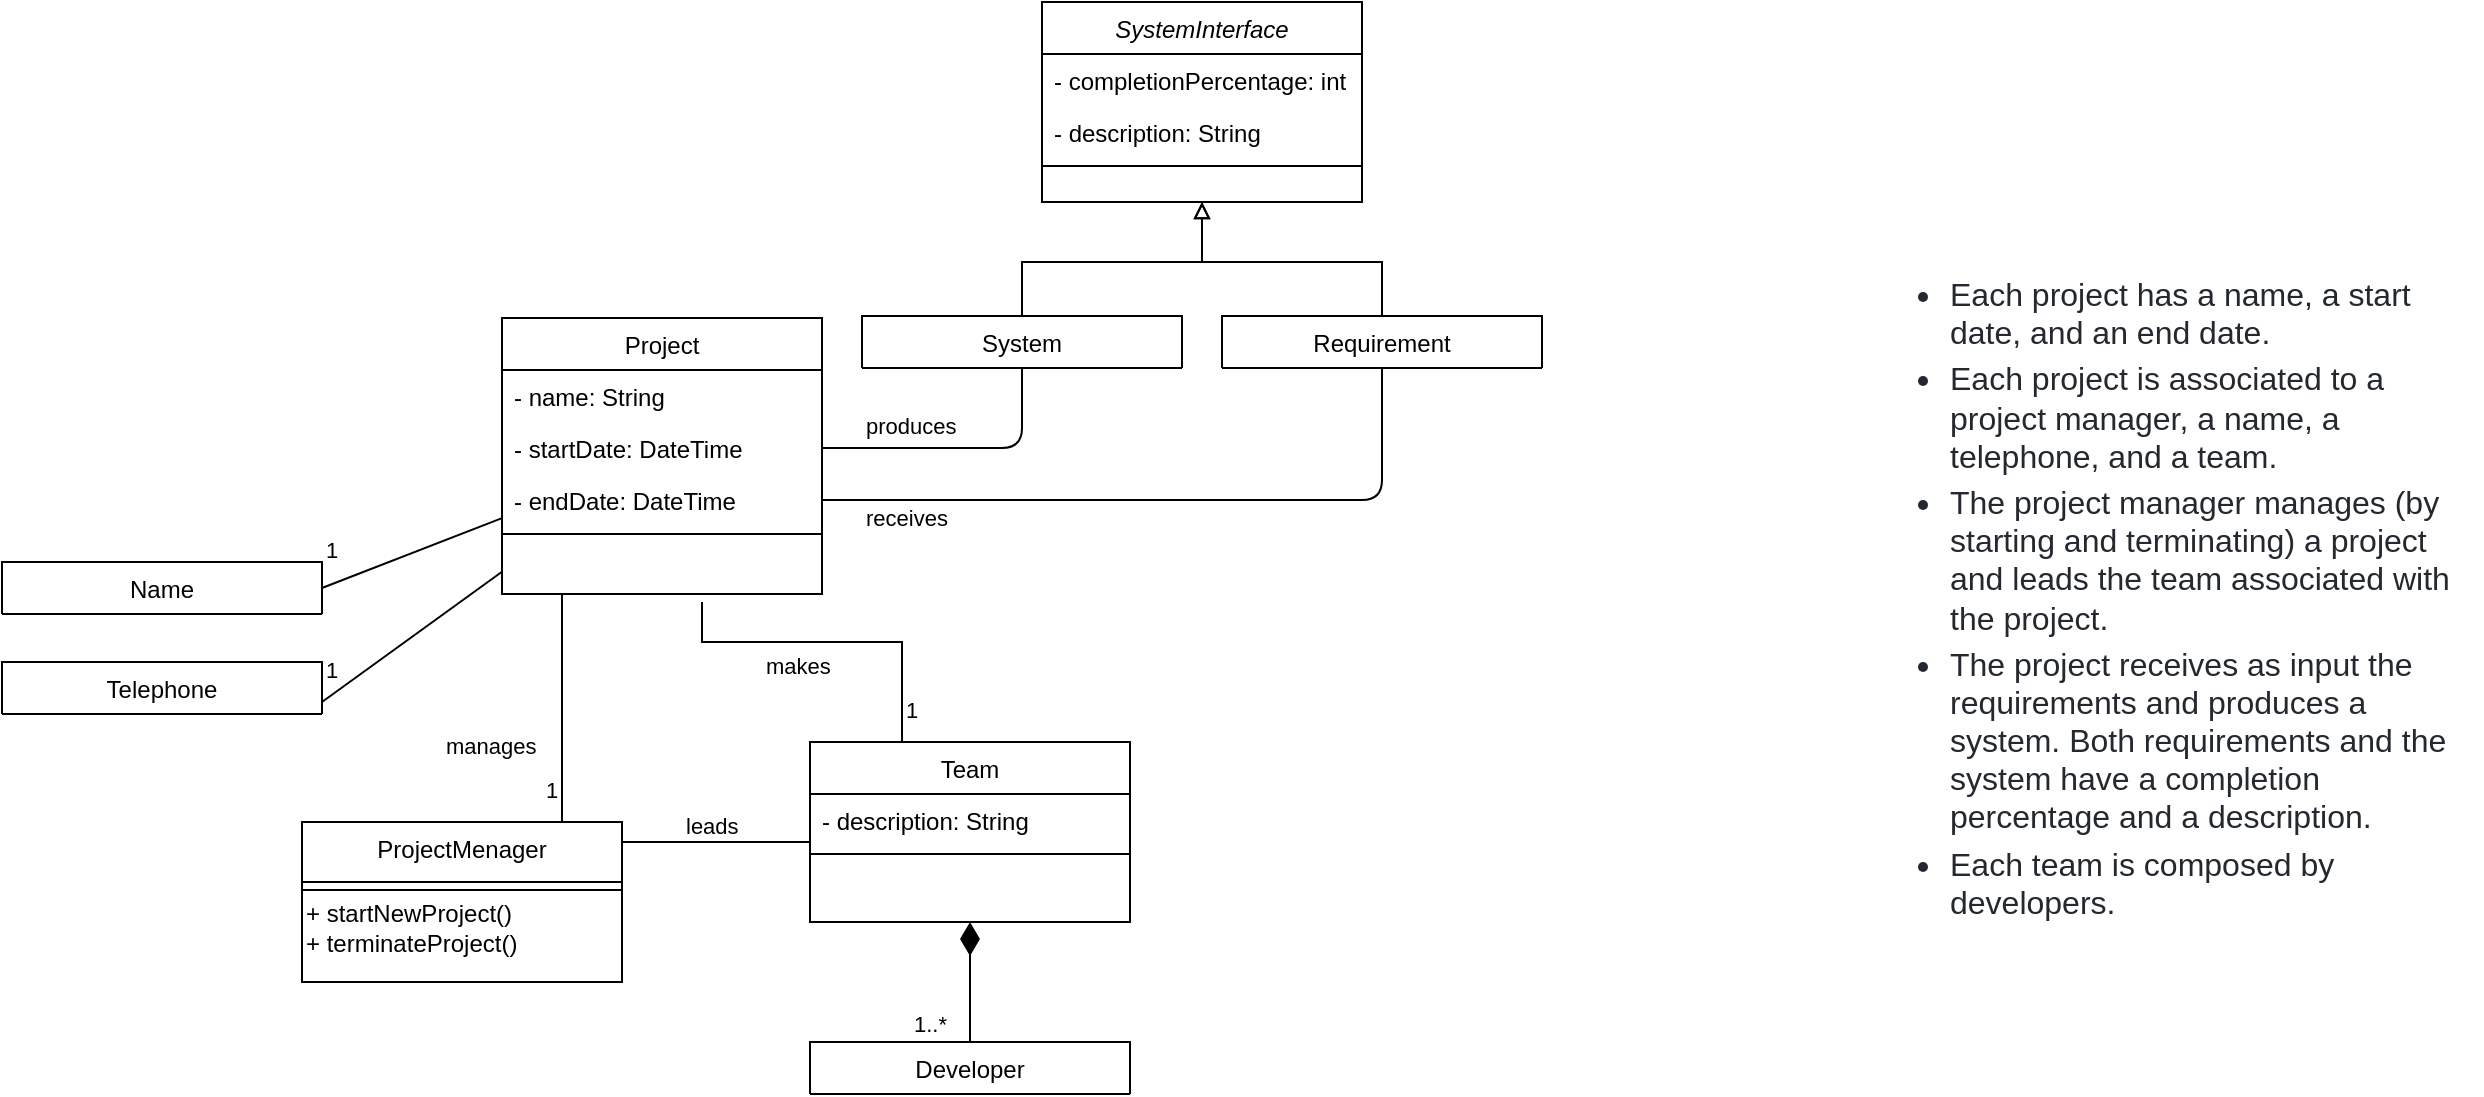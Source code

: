 <mxfile version="15.2.9" type="github">
  <diagram id="C5RBs43oDa-KdzZeNtuy" name="Page-1">
    <mxGraphModel dx="946" dy="515" grid="1" gridSize="10" guides="1" tooltips="1" connect="1" arrows="1" fold="1" page="1" pageScale="1" pageWidth="827" pageHeight="1169" math="0" shadow="0">
      <root>
        <mxCell id="WIyWlLk6GJQsqaUBKTNV-0" />
        <mxCell id="WIyWlLk6GJQsqaUBKTNV-1" parent="WIyWlLk6GJQsqaUBKTNV-0" />
        <mxCell id="zkfFHV4jXpPFQw0GAbJ--0" value="Project" style="swimlane;fontStyle=0;align=center;verticalAlign=top;childLayout=stackLayout;horizontal=1;startSize=26;horizontalStack=0;resizeParent=1;resizeLast=0;collapsible=1;marginBottom=0;rounded=0;shadow=0;strokeWidth=1;" parent="WIyWlLk6GJQsqaUBKTNV-1" vertex="1">
          <mxGeometry x="260" y="168" width="160" height="138" as="geometry">
            <mxRectangle x="230" y="140" width="160" height="26" as="alternateBounds" />
          </mxGeometry>
        </mxCell>
        <mxCell id="zkfFHV4jXpPFQw0GAbJ--1" value="- name: String" style="text;align=left;verticalAlign=top;spacingLeft=4;spacingRight=4;overflow=hidden;rotatable=0;points=[[0,0.5],[1,0.5]];portConstraint=eastwest;" parent="zkfFHV4jXpPFQw0GAbJ--0" vertex="1">
          <mxGeometry y="26" width="160" height="26" as="geometry" />
        </mxCell>
        <mxCell id="zkfFHV4jXpPFQw0GAbJ--2" value="- startDate: DateTime" style="text;align=left;verticalAlign=top;spacingLeft=4;spacingRight=4;overflow=hidden;rotatable=0;points=[[0,0.5],[1,0.5]];portConstraint=eastwest;rounded=0;shadow=0;html=0;" parent="zkfFHV4jXpPFQw0GAbJ--0" vertex="1">
          <mxGeometry y="52" width="160" height="26" as="geometry" />
        </mxCell>
        <mxCell id="zkfFHV4jXpPFQw0GAbJ--3" value="- endDate: DateTime" style="text;align=left;verticalAlign=top;spacingLeft=4;spacingRight=4;overflow=hidden;rotatable=0;points=[[0,0.5],[1,0.5]];portConstraint=eastwest;rounded=0;shadow=0;html=0;" parent="zkfFHV4jXpPFQw0GAbJ--0" vertex="1">
          <mxGeometry y="78" width="160" height="26" as="geometry" />
        </mxCell>
        <mxCell id="zkfFHV4jXpPFQw0GAbJ--4" value="" style="line;html=1;strokeWidth=1;align=left;verticalAlign=middle;spacingTop=-1;spacingLeft=3;spacingRight=3;rotatable=0;labelPosition=right;points=[];portConstraint=eastwest;" parent="zkfFHV4jXpPFQw0GAbJ--0" vertex="1">
          <mxGeometry y="104" width="160" height="8" as="geometry" />
        </mxCell>
        <mxCell id="zkfFHV4jXpPFQw0GAbJ--6" value="System" style="swimlane;fontStyle=0;align=center;verticalAlign=top;childLayout=stackLayout;horizontal=1;startSize=26;horizontalStack=0;resizeParent=1;resizeLast=0;collapsible=1;marginBottom=0;rounded=0;shadow=0;strokeWidth=1;" parent="WIyWlLk6GJQsqaUBKTNV-1" vertex="1" collapsed="1">
          <mxGeometry x="440" y="167" width="160" height="26" as="geometry">
            <mxRectangle x="440" y="90" width="160" height="100" as="alternateBounds" />
          </mxGeometry>
        </mxCell>
        <mxCell id="zkfFHV4jXpPFQw0GAbJ--9" value="" style="line;html=1;strokeWidth=1;align=left;verticalAlign=middle;spacingTop=-1;spacingLeft=3;spacingRight=3;rotatable=0;labelPosition=right;points=[];portConstraint=eastwest;" parent="zkfFHV4jXpPFQw0GAbJ--6" vertex="1">
          <mxGeometry y="26" width="160" height="8" as="geometry" />
        </mxCell>
        <mxCell id="zkfFHV4jXpPFQw0GAbJ--17" value="ProjectMenager" style="swimlane;fontStyle=0;align=center;verticalAlign=top;childLayout=stackLayout;horizontal=1;startSize=30;horizontalStack=0;resizeParent=1;resizeLast=0;collapsible=1;marginBottom=0;rounded=0;shadow=0;strokeWidth=1;" parent="WIyWlLk6GJQsqaUBKTNV-1" vertex="1">
          <mxGeometry x="160" y="420" width="160" height="80" as="geometry">
            <mxRectangle x="160" y="420" width="160" height="26" as="alternateBounds" />
          </mxGeometry>
        </mxCell>
        <mxCell id="zkfFHV4jXpPFQw0GAbJ--23" value="" style="line;html=1;strokeWidth=1;align=left;verticalAlign=middle;spacingTop=-1;spacingLeft=3;spacingRight=3;rotatable=0;labelPosition=right;points=[];portConstraint=eastwest;" parent="zkfFHV4jXpPFQw0GAbJ--17" vertex="1">
          <mxGeometry y="30" width="160" height="8" as="geometry" />
        </mxCell>
        <mxCell id="nWtHUKcefTd41jUTq1jA-71" value="+ startNewProject()&lt;br&gt;+ terminateProject()" style="text;html=1;align=left;verticalAlign=middle;resizable=0;points=[];autosize=1;strokeColor=none;fillColor=none;" vertex="1" parent="zkfFHV4jXpPFQw0GAbJ--17">
          <mxGeometry y="38" width="160" height="30" as="geometry" />
        </mxCell>
        <mxCell id="zkfFHV4jXpPFQw0GAbJ--26" value="" style="endArrow=none;shadow=0;strokeWidth=1;rounded=0;endFill=0;edgeStyle=elbowEdgeStyle;elbow=vertical;" parent="WIyWlLk6GJQsqaUBKTNV-1" source="zkfFHV4jXpPFQw0GAbJ--0" target="zkfFHV4jXpPFQw0GAbJ--17" edge="1">
          <mxGeometry x="0.5" y="41" relative="1" as="geometry">
            <mxPoint x="380" y="192" as="sourcePoint" />
            <mxPoint x="540" y="192" as="targetPoint" />
            <mxPoint x="-40" y="32" as="offset" />
            <Array as="points">
              <mxPoint x="290" y="350" />
            </Array>
          </mxGeometry>
        </mxCell>
        <mxCell id="zkfFHV4jXpPFQw0GAbJ--27" value="" style="resizable=0;align=left;verticalAlign=bottom;labelBackgroundColor=none;fontSize=12;" parent="zkfFHV4jXpPFQw0GAbJ--26" connectable="0" vertex="1">
          <mxGeometry x="-1" relative="1" as="geometry">
            <mxPoint y="4" as="offset" />
          </mxGeometry>
        </mxCell>
        <mxCell id="nWtHUKcefTd41jUTq1jA-0" value="&lt;meta charset=&quot;utf-8&quot;&gt;&lt;ul style=&quot;box-sizing: border-box; padding-left: 2em; margin-top: 0px; margin-bottom: 16px; color: rgb(36, 41, 47); font-size: 16px; font-style: normal; font-weight: 400; letter-spacing: normal; text-indent: 0px; text-transform: none; word-spacing: 0px; background-color: rgb(255, 255, 255);&quot;&gt;&lt;li style=&quot;box-sizing: border-box&quot;&gt;Each project has a name, a start date, and an end date.&lt;/li&gt;&lt;li style=&quot;box-sizing: border-box ; margin-top: 0.25em&quot;&gt;Each project is associated to a project manager, a name, a telephone, and a team.&lt;/li&gt;&lt;li style=&quot;box-sizing: border-box ; margin-top: 0.25em&quot;&gt;The project manager manages (by starting and terminating) a project and leads the team associated with the project.&lt;/li&gt;&lt;li style=&quot;box-sizing: border-box ; margin-top: 0.25em&quot;&gt;The project receives as input the requirements and produces a system. Both requirements and the system have a completion percentage and a description.&lt;/li&gt;&lt;li style=&quot;box-sizing: border-box ; margin-top: 0.25em&quot;&gt;Each team is composed by developers.&lt;/li&gt;&lt;/ul&gt;&lt;h3 style=&quot;box-sizing: border-box; margin-top: 24px; margin-bottom: 16px; font-size: 1.25em; font-weight: 600; line-height: 1.25; color: rgb(36, 41, 47); font-style: normal; letter-spacing: normal; text-indent: 0px; text-transform: none; word-spacing: 0px; background-color: rgb(255, 255, 255);&quot;&gt;&lt;a id=&quot;user-content-exercise-7&quot; class=&quot;anchor&quot; href=&quot;https://github.com/EmmKirHan/Assignment02#exercise-7&quot; style=&quot;box-sizing: border-box ; background-color: transparent ; text-decoration: none ; float: left ; padding-right: 4px ; margin-left: -20px ; line-height: 1&quot;&gt;&lt;/a&gt;&lt;/h3&gt;&lt;br class=&quot;Apple-interchange-newline&quot;&gt;" style="text;whiteSpace=wrap;html=1;" vertex="1" parent="WIyWlLk6GJQsqaUBKTNV-1">
          <mxGeometry x="950" y="140" width="300" height="80" as="geometry" />
        </mxCell>
        <mxCell id="nWtHUKcefTd41jUTq1jA-1" value="Requirement" style="swimlane;fontStyle=0;align=center;verticalAlign=top;childLayout=stackLayout;horizontal=1;startSize=26;horizontalStack=0;resizeParent=1;resizeLast=0;collapsible=1;marginBottom=0;rounded=0;shadow=0;strokeWidth=1;" vertex="1" collapsed="1" parent="WIyWlLk6GJQsqaUBKTNV-1">
          <mxGeometry x="620" y="167" width="160" height="26" as="geometry">
            <mxRectangle x="600" y="220" width="160" height="100" as="alternateBounds" />
          </mxGeometry>
        </mxCell>
        <mxCell id="nWtHUKcefTd41jUTq1jA-4" value="" style="line;html=1;strokeWidth=1;align=left;verticalAlign=middle;spacingTop=-1;spacingLeft=3;spacingRight=3;rotatable=0;labelPosition=right;points=[];portConstraint=eastwest;" vertex="1" parent="nWtHUKcefTd41jUTq1jA-1">
          <mxGeometry y="26" width="160" height="8" as="geometry" />
        </mxCell>
        <mxCell id="nWtHUKcefTd41jUTq1jA-7" value="Team" style="swimlane;fontStyle=0;align=center;verticalAlign=top;childLayout=stackLayout;horizontal=1;startSize=26;horizontalStack=0;resizeParent=1;resizeLast=0;collapsible=1;marginBottom=0;rounded=0;shadow=0;strokeWidth=1;" vertex="1" parent="WIyWlLk6GJQsqaUBKTNV-1">
          <mxGeometry x="414" y="380" width="160" height="90" as="geometry">
            <mxRectangle x="140" y="280" width="160" height="26" as="alternateBounds" />
          </mxGeometry>
        </mxCell>
        <mxCell id="nWtHUKcefTd41jUTq1jA-9" value="- description: String" style="text;align=left;verticalAlign=top;spacingLeft=4;spacingRight=4;overflow=hidden;rotatable=0;points=[[0,0.5],[1,0.5]];portConstraint=eastwest;rounded=0;shadow=0;html=0;" vertex="1" parent="nWtHUKcefTd41jUTq1jA-7">
          <mxGeometry y="26" width="160" height="26" as="geometry" />
        </mxCell>
        <mxCell id="nWtHUKcefTd41jUTq1jA-10" value="" style="line;html=1;strokeWidth=1;align=left;verticalAlign=middle;spacingTop=-1;spacingLeft=3;spacingRight=3;rotatable=0;labelPosition=right;points=[];portConstraint=eastwest;" vertex="1" parent="nWtHUKcefTd41jUTq1jA-7">
          <mxGeometry y="52" width="160" height="8" as="geometry" />
        </mxCell>
        <mxCell id="nWtHUKcefTd41jUTq1jA-15" value="Developer" style="swimlane;fontStyle=0;align=center;verticalAlign=top;childLayout=stackLayout;horizontal=1;startSize=26;horizontalStack=0;resizeParent=1;resizeLast=0;collapsible=1;marginBottom=0;rounded=0;shadow=0;strokeWidth=1;" vertex="1" collapsed="1" parent="WIyWlLk6GJQsqaUBKTNV-1">
          <mxGeometry x="414" y="530" width="160" height="26" as="geometry">
            <mxRectangle x="140" y="380" width="160" height="90" as="alternateBounds" />
          </mxGeometry>
        </mxCell>
        <mxCell id="nWtHUKcefTd41jUTq1jA-17" value="" style="line;html=1;strokeWidth=1;align=left;verticalAlign=middle;spacingTop=-1;spacingLeft=3;spacingRight=3;rotatable=0;labelPosition=right;points=[];portConstraint=eastwest;" vertex="1" parent="nWtHUKcefTd41jUTq1jA-15">
          <mxGeometry y="26" width="160" height="64" as="geometry" />
        </mxCell>
        <mxCell id="nWtHUKcefTd41jUTq1jA-20" value="Name" style="swimlane;fontStyle=0;align=center;verticalAlign=top;childLayout=stackLayout;horizontal=1;startSize=26;horizontalStack=0;resizeParent=1;resizeLast=0;collapsible=1;marginBottom=0;rounded=0;shadow=0;strokeWidth=1;" vertex="1" collapsed="1" parent="WIyWlLk6GJQsqaUBKTNV-1">
          <mxGeometry x="10" y="290" width="160" height="26" as="geometry">
            <mxRectangle x="508" y="120" width="160" height="80" as="alternateBounds" />
          </mxGeometry>
        </mxCell>
        <mxCell id="nWtHUKcefTd41jUTq1jA-21" value="" style="line;html=1;strokeWidth=1;align=left;verticalAlign=middle;spacingTop=-1;spacingLeft=3;spacingRight=3;rotatable=0;labelPosition=right;points=[];portConstraint=eastwest;" vertex="1" parent="nWtHUKcefTd41jUTq1jA-20">
          <mxGeometry y="26" width="160" height="8" as="geometry" />
        </mxCell>
        <mxCell id="nWtHUKcefTd41jUTq1jA-22" value="Telephone" style="swimlane;fontStyle=0;align=center;verticalAlign=top;childLayout=stackLayout;horizontal=1;startSize=26;horizontalStack=0;resizeParent=1;resizeLast=0;collapsible=1;marginBottom=0;rounded=0;shadow=0;strokeWidth=1;" vertex="1" collapsed="1" parent="WIyWlLk6GJQsqaUBKTNV-1">
          <mxGeometry x="10" y="340" width="160" height="26" as="geometry">
            <mxRectangle x="508" y="120" width="160" height="80" as="alternateBounds" />
          </mxGeometry>
        </mxCell>
        <mxCell id="nWtHUKcefTd41jUTq1jA-23" value="" style="line;html=1;strokeWidth=1;align=left;verticalAlign=middle;spacingTop=-1;spacingLeft=3;spacingRight=3;rotatable=0;labelPosition=right;points=[];portConstraint=eastwest;" vertex="1" parent="nWtHUKcefTd41jUTq1jA-22">
          <mxGeometry y="26" width="160" height="8" as="geometry" />
        </mxCell>
        <mxCell id="nWtHUKcefTd41jUTq1jA-39" value="1..*" style="endArrow=none;html=1;endSize=12;startArrow=diamondThin;startSize=14;startFill=1;edgeStyle=orthogonalEdgeStyle;align=left;verticalAlign=bottom;endFill=0;exitX=0.5;exitY=1;exitDx=0;exitDy=0;" edge="1" parent="WIyWlLk6GJQsqaUBKTNV-1" source="nWtHUKcefTd41jUTq1jA-7" target="nWtHUKcefTd41jUTq1jA-15">
          <mxGeometry x="1" y="-30" relative="1" as="geometry">
            <mxPoint x="540" y="260" as="sourcePoint" />
            <mxPoint x="540" y="260" as="targetPoint" />
            <mxPoint as="offset" />
          </mxGeometry>
        </mxCell>
        <mxCell id="nWtHUKcefTd41jUTq1jA-41" value="" style="endArrow=none;endFill=0;endSize=12;html=1;entryX=1;entryY=0.5;entryDx=0;entryDy=0;" edge="1" parent="WIyWlLk6GJQsqaUBKTNV-1" source="zkfFHV4jXpPFQw0GAbJ--0" target="nWtHUKcefTd41jUTq1jA-20">
          <mxGeometry width="160" relative="1" as="geometry">
            <mxPoint x="300" y="240" as="sourcePoint" />
            <mxPoint x="460" y="240" as="targetPoint" />
          </mxGeometry>
        </mxCell>
        <mxCell id="nWtHUKcefTd41jUTq1jA-42" value="" style="endArrow=none;endFill=0;endSize=12;html=1;" edge="1" parent="WIyWlLk6GJQsqaUBKTNV-1" source="zkfFHV4jXpPFQw0GAbJ--0">
          <mxGeometry width="160" relative="1" as="geometry">
            <mxPoint x="259.36" y="142.558" as="sourcePoint" />
            <mxPoint x="170" y="360" as="targetPoint" />
            <Array as="points" />
          </mxGeometry>
        </mxCell>
        <mxCell id="nWtHUKcefTd41jUTq1jA-46" value="" style="endArrow=none;shadow=0;strokeWidth=1;rounded=0;endFill=0;edgeStyle=elbowEdgeStyle;elbow=vertical;" edge="1" parent="WIyWlLk6GJQsqaUBKTNV-1" target="nWtHUKcefTd41jUTq1jA-7">
          <mxGeometry x="0.5" y="41" relative="1" as="geometry">
            <mxPoint x="360" y="310" as="sourcePoint" />
            <mxPoint x="498" y="180.237" as="targetPoint" />
            <mxPoint x="-40" y="32" as="offset" />
            <Array as="points">
              <mxPoint x="460" y="330" />
              <mxPoint x="430" y="260" />
            </Array>
          </mxGeometry>
        </mxCell>
        <mxCell id="nWtHUKcefTd41jUTq1jA-47" value="" style="resizable=0;align=left;verticalAlign=bottom;labelBackgroundColor=none;fontSize=12;" connectable="0" vertex="1" parent="nWtHUKcefTd41jUTq1jA-46">
          <mxGeometry x="-1" relative="1" as="geometry">
            <mxPoint y="4" as="offset" />
          </mxGeometry>
        </mxCell>
        <mxCell id="nWtHUKcefTd41jUTq1jA-56" value="" style="endArrow=none;html=1;edgeStyle=orthogonalEdgeStyle;exitX=0.5;exitY=1;exitDx=0;exitDy=0;entryX=1;entryY=0.5;entryDx=0;entryDy=0;" edge="1" parent="WIyWlLk6GJQsqaUBKTNV-1" source="nWtHUKcefTd41jUTq1jA-1" target="zkfFHV4jXpPFQw0GAbJ--3">
          <mxGeometry relative="1" as="geometry">
            <mxPoint x="390" y="370" as="sourcePoint" />
            <mxPoint x="550" y="370" as="targetPoint" />
          </mxGeometry>
        </mxCell>
        <mxCell id="nWtHUKcefTd41jUTq1jA-57" value="receives" style="edgeLabel;resizable=0;html=1;align=left;verticalAlign=bottom;" connectable="0" vertex="1" parent="nWtHUKcefTd41jUTq1jA-56">
          <mxGeometry x="-1" relative="1" as="geometry">
            <mxPoint x="-260" y="83" as="offset" />
          </mxGeometry>
        </mxCell>
        <mxCell id="nWtHUKcefTd41jUTq1jA-59" value="" style="endArrow=none;html=1;edgeStyle=orthogonalEdgeStyle;exitX=0.5;exitY=1;exitDx=0;exitDy=0;" edge="1" parent="WIyWlLk6GJQsqaUBKTNV-1" source="zkfFHV4jXpPFQw0GAbJ--6" target="zkfFHV4jXpPFQw0GAbJ--2">
          <mxGeometry relative="1" as="geometry">
            <mxPoint x="190.0" y="126" as="sourcePoint" />
            <mxPoint x="350.0" y="178" as="targetPoint" />
          </mxGeometry>
        </mxCell>
        <mxCell id="nWtHUKcefTd41jUTq1jA-60" value="produces" style="edgeLabel;resizable=0;html=1;align=left;verticalAlign=bottom;" connectable="0" vertex="1" parent="nWtHUKcefTd41jUTq1jA-59">
          <mxGeometry x="-1" relative="1" as="geometry">
            <mxPoint x="-80" y="37" as="offset" />
          </mxGeometry>
        </mxCell>
        <mxCell id="nWtHUKcefTd41jUTq1jA-61" value="" style="endArrow=none;shadow=0;strokeWidth=1;rounded=0;endFill=0;edgeStyle=elbowEdgeStyle;elbow=vertical;exitX=0;exitY=0.25;exitDx=0;exitDy=0;" edge="1" parent="WIyWlLk6GJQsqaUBKTNV-1" source="nWtHUKcefTd41jUTq1jA-7">
          <mxGeometry x="0.5" y="41" relative="1" as="geometry">
            <mxPoint x="300.0" y="316" as="sourcePoint" />
            <mxPoint x="320" y="430" as="targetPoint" />
            <mxPoint x="-40" y="32" as="offset" />
            <Array as="points">
              <mxPoint x="350" y="430" />
            </Array>
          </mxGeometry>
        </mxCell>
        <mxCell id="nWtHUKcefTd41jUTq1jA-62" value="" style="resizable=0;align=left;verticalAlign=bottom;labelBackgroundColor=none;fontSize=12;" connectable="0" vertex="1" parent="nWtHUKcefTd41jUTq1jA-61">
          <mxGeometry x="-1" relative="1" as="geometry">
            <mxPoint y="4" as="offset" />
          </mxGeometry>
        </mxCell>
        <mxCell id="nWtHUKcefTd41jUTq1jA-63" value="SystemInterface" style="swimlane;fontStyle=2;align=center;verticalAlign=top;childLayout=stackLayout;horizontal=1;startSize=26;horizontalStack=0;resizeParent=1;resizeLast=0;collapsible=1;marginBottom=0;rounded=0;shadow=0;strokeWidth=1;" vertex="1" parent="WIyWlLk6GJQsqaUBKTNV-1">
          <mxGeometry x="530" y="10" width="160" height="100" as="geometry">
            <mxRectangle x="130" y="380" width="160" height="26" as="alternateBounds" />
          </mxGeometry>
        </mxCell>
        <mxCell id="nWtHUKcefTd41jUTq1jA-64" value="- completionPercentage: int" style="text;align=left;verticalAlign=top;spacingLeft=4;spacingRight=4;overflow=hidden;rotatable=0;points=[[0,0.5],[1,0.5]];portConstraint=eastwest;" vertex="1" parent="nWtHUKcefTd41jUTq1jA-63">
          <mxGeometry y="26" width="160" height="26" as="geometry" />
        </mxCell>
        <mxCell id="nWtHUKcefTd41jUTq1jA-65" value="- description: String" style="text;align=left;verticalAlign=top;spacingLeft=4;spacingRight=4;overflow=hidden;rotatable=0;points=[[0,0.5],[1,0.5]];portConstraint=eastwest;rounded=0;shadow=0;html=0;" vertex="1" parent="nWtHUKcefTd41jUTq1jA-63">
          <mxGeometry y="52" width="160" height="26" as="geometry" />
        </mxCell>
        <mxCell id="nWtHUKcefTd41jUTq1jA-66" value="" style="line;html=1;strokeWidth=1;align=left;verticalAlign=middle;spacingTop=-1;spacingLeft=3;spacingRight=3;rotatable=0;labelPosition=right;points=[];portConstraint=eastwest;" vertex="1" parent="nWtHUKcefTd41jUTq1jA-63">
          <mxGeometry y="78" width="160" height="8" as="geometry" />
        </mxCell>
        <mxCell id="nWtHUKcefTd41jUTq1jA-67" value="leads" style="edgeLabel;resizable=0;html=1;align=left;verticalAlign=bottom;" connectable="0" vertex="1" parent="WIyWlLk6GJQsqaUBKTNV-1">
          <mxGeometry x="350.0" y="430" as="geometry" />
        </mxCell>
        <mxCell id="nWtHUKcefTd41jUTq1jA-77" value="" style="endArrow=none;html=1;edgeStyle=orthogonalEdgeStyle;exitX=0.5;exitY=1;exitDx=0;exitDy=0;entryX=0.5;entryY=0;entryDx=0;entryDy=0;startArrow=block;startFill=0;rounded=0;" edge="1" parent="WIyWlLk6GJQsqaUBKTNV-1" source="nWtHUKcefTd41jUTq1jA-63" target="zkfFHV4jXpPFQw0GAbJ--6">
          <mxGeometry relative="1" as="geometry">
            <mxPoint x="500.0" y="103" as="sourcePoint" />
            <mxPoint x="400.0" y="143" as="targetPoint" />
            <Array as="points">
              <mxPoint x="610" y="140" />
              <mxPoint x="520" y="140" />
            </Array>
          </mxGeometry>
        </mxCell>
        <mxCell id="nWtHUKcefTd41jUTq1jA-79" value="" style="endArrow=none;html=1;edgeStyle=orthogonalEdgeStyle;entryX=0.5;entryY=0;entryDx=0;entryDy=0;startArrow=block;startFill=0;rounded=0;" edge="1" parent="WIyWlLk6GJQsqaUBKTNV-1" target="nWtHUKcefTd41jUTq1jA-1">
          <mxGeometry relative="1" as="geometry">
            <mxPoint x="610" y="110" as="sourcePoint" />
            <mxPoint x="530.0" y="177.0" as="targetPoint" />
            <Array as="points">
              <mxPoint x="610" y="110" />
              <mxPoint x="610" y="140" />
              <mxPoint x="700" y="140" />
            </Array>
          </mxGeometry>
        </mxCell>
        <mxCell id="nWtHUKcefTd41jUTq1jA-80" value="manages" style="edgeLabel;resizable=0;html=1;align=left;verticalAlign=bottom;" connectable="0" vertex="1" parent="WIyWlLk6GJQsqaUBKTNV-1">
          <mxGeometry x="230" y="390" as="geometry" />
        </mxCell>
        <mxCell id="nWtHUKcefTd41jUTq1jA-81" value="makes" style="edgeLabel;resizable=0;html=1;align=left;verticalAlign=bottom;" connectable="0" vertex="1" parent="WIyWlLk6GJQsqaUBKTNV-1">
          <mxGeometry x="390" y="350" as="geometry" />
        </mxCell>
        <mxCell id="nWtHUKcefTd41jUTq1jA-82" value="&lt;span style=&quot;color: rgb(0 , 0 , 0) ; font-family: &amp;#34;helvetica&amp;#34; ; font-size: 11px ; font-style: normal ; font-weight: 400 ; letter-spacing: normal ; text-align: left ; text-indent: 0px ; text-transform: none ; word-spacing: 0px ; background-color: rgb(255 , 255 , 255) ; display: inline ; float: none&quot;&gt;1&lt;/span&gt;" style="text;whiteSpace=wrap;html=1;" vertex="1" parent="WIyWlLk6GJQsqaUBKTNV-1">
          <mxGeometry x="280" y="390" width="20" height="20" as="geometry" />
        </mxCell>
        <mxCell id="nWtHUKcefTd41jUTq1jA-83" value="&lt;span style=&quot;color: rgb(0 , 0 , 0) ; font-family: &amp;#34;helvetica&amp;#34; ; font-size: 11px ; font-style: normal ; font-weight: 400 ; letter-spacing: normal ; text-align: left ; text-indent: 0px ; text-transform: none ; word-spacing: 0px ; background-color: rgb(255 , 255 , 255) ; display: inline ; float: none&quot;&gt;1&lt;/span&gt;" style="text;whiteSpace=wrap;html=1;" vertex="1" parent="WIyWlLk6GJQsqaUBKTNV-1">
          <mxGeometry x="170" y="330" width="20" height="20" as="geometry" />
        </mxCell>
        <mxCell id="nWtHUKcefTd41jUTq1jA-84" value="&lt;span style=&quot;color: rgb(0 , 0 , 0) ; font-family: &amp;#34;helvetica&amp;#34; ; font-size: 11px ; font-style: normal ; font-weight: 400 ; letter-spacing: normal ; text-align: left ; text-indent: 0px ; text-transform: none ; word-spacing: 0px ; background-color: rgb(255 , 255 , 255) ; display: inline ; float: none&quot;&gt;1&lt;/span&gt;" style="text;whiteSpace=wrap;html=1;" vertex="1" parent="WIyWlLk6GJQsqaUBKTNV-1">
          <mxGeometry x="460" y="350" width="20" height="20" as="geometry" />
        </mxCell>
        <mxCell id="nWtHUKcefTd41jUTq1jA-85" value="&lt;span style=&quot;color: rgb(0 , 0 , 0) ; font-family: &amp;#34;helvetica&amp;#34; ; font-size: 11px ; font-style: normal ; font-weight: 400 ; letter-spacing: normal ; text-align: left ; text-indent: 0px ; text-transform: none ; word-spacing: 0px ; background-color: rgb(255 , 255 , 255) ; display: inline ; float: none&quot;&gt;1&lt;/span&gt;" style="text;whiteSpace=wrap;html=1;" vertex="1" parent="WIyWlLk6GJQsqaUBKTNV-1">
          <mxGeometry x="170" y="270" width="20" height="20" as="geometry" />
        </mxCell>
      </root>
    </mxGraphModel>
  </diagram>
</mxfile>

